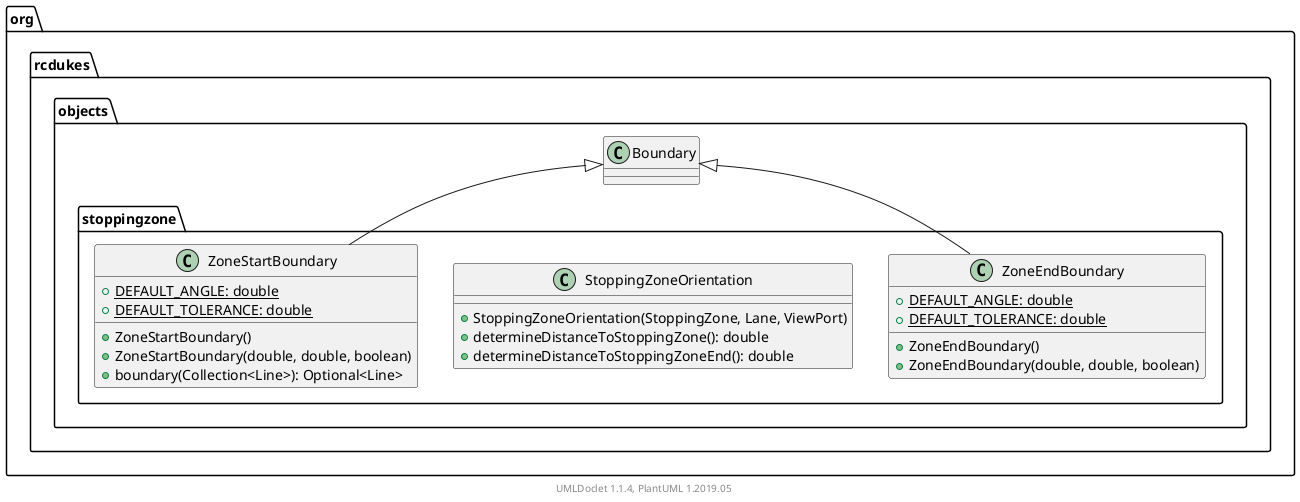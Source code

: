 @startuml

    namespace org.rcdukes.objects.stoppingzone {

        class ZoneEndBoundary [[ZoneEndBoundary.html]] {
            {static} +DEFAULT_ANGLE: double
            {static} +DEFAULT_TOLERANCE: double
            +ZoneEndBoundary()
            +ZoneEndBoundary(double, double, boolean)
        }

        class StoppingZoneOrientation [[StoppingZoneOrientation.html]] {
            +StoppingZoneOrientation(StoppingZone, Lane, ViewPort)
            +determineDistanceToStoppingZone(): double
            +determineDistanceToStoppingZoneEnd(): double
        }

        class ZoneStartBoundary [[ZoneStartBoundary.html]] {
            {static} +DEFAULT_ANGLE: double
            {static} +DEFAULT_TOLERANCE: double
            +ZoneStartBoundary()
            +ZoneStartBoundary(double, double, boolean)
            +boundary(Collection<Line>): Optional<Line>
        }

        class org.rcdukes.objects.Boundary
        org.rcdukes.objects.Boundary <|-- ZoneEndBoundary

        org.rcdukes.objects.Boundary <|-- ZoneStartBoundary

    }


    center footer UMLDoclet 1.1.4, PlantUML 1.2019.05
@enduml
